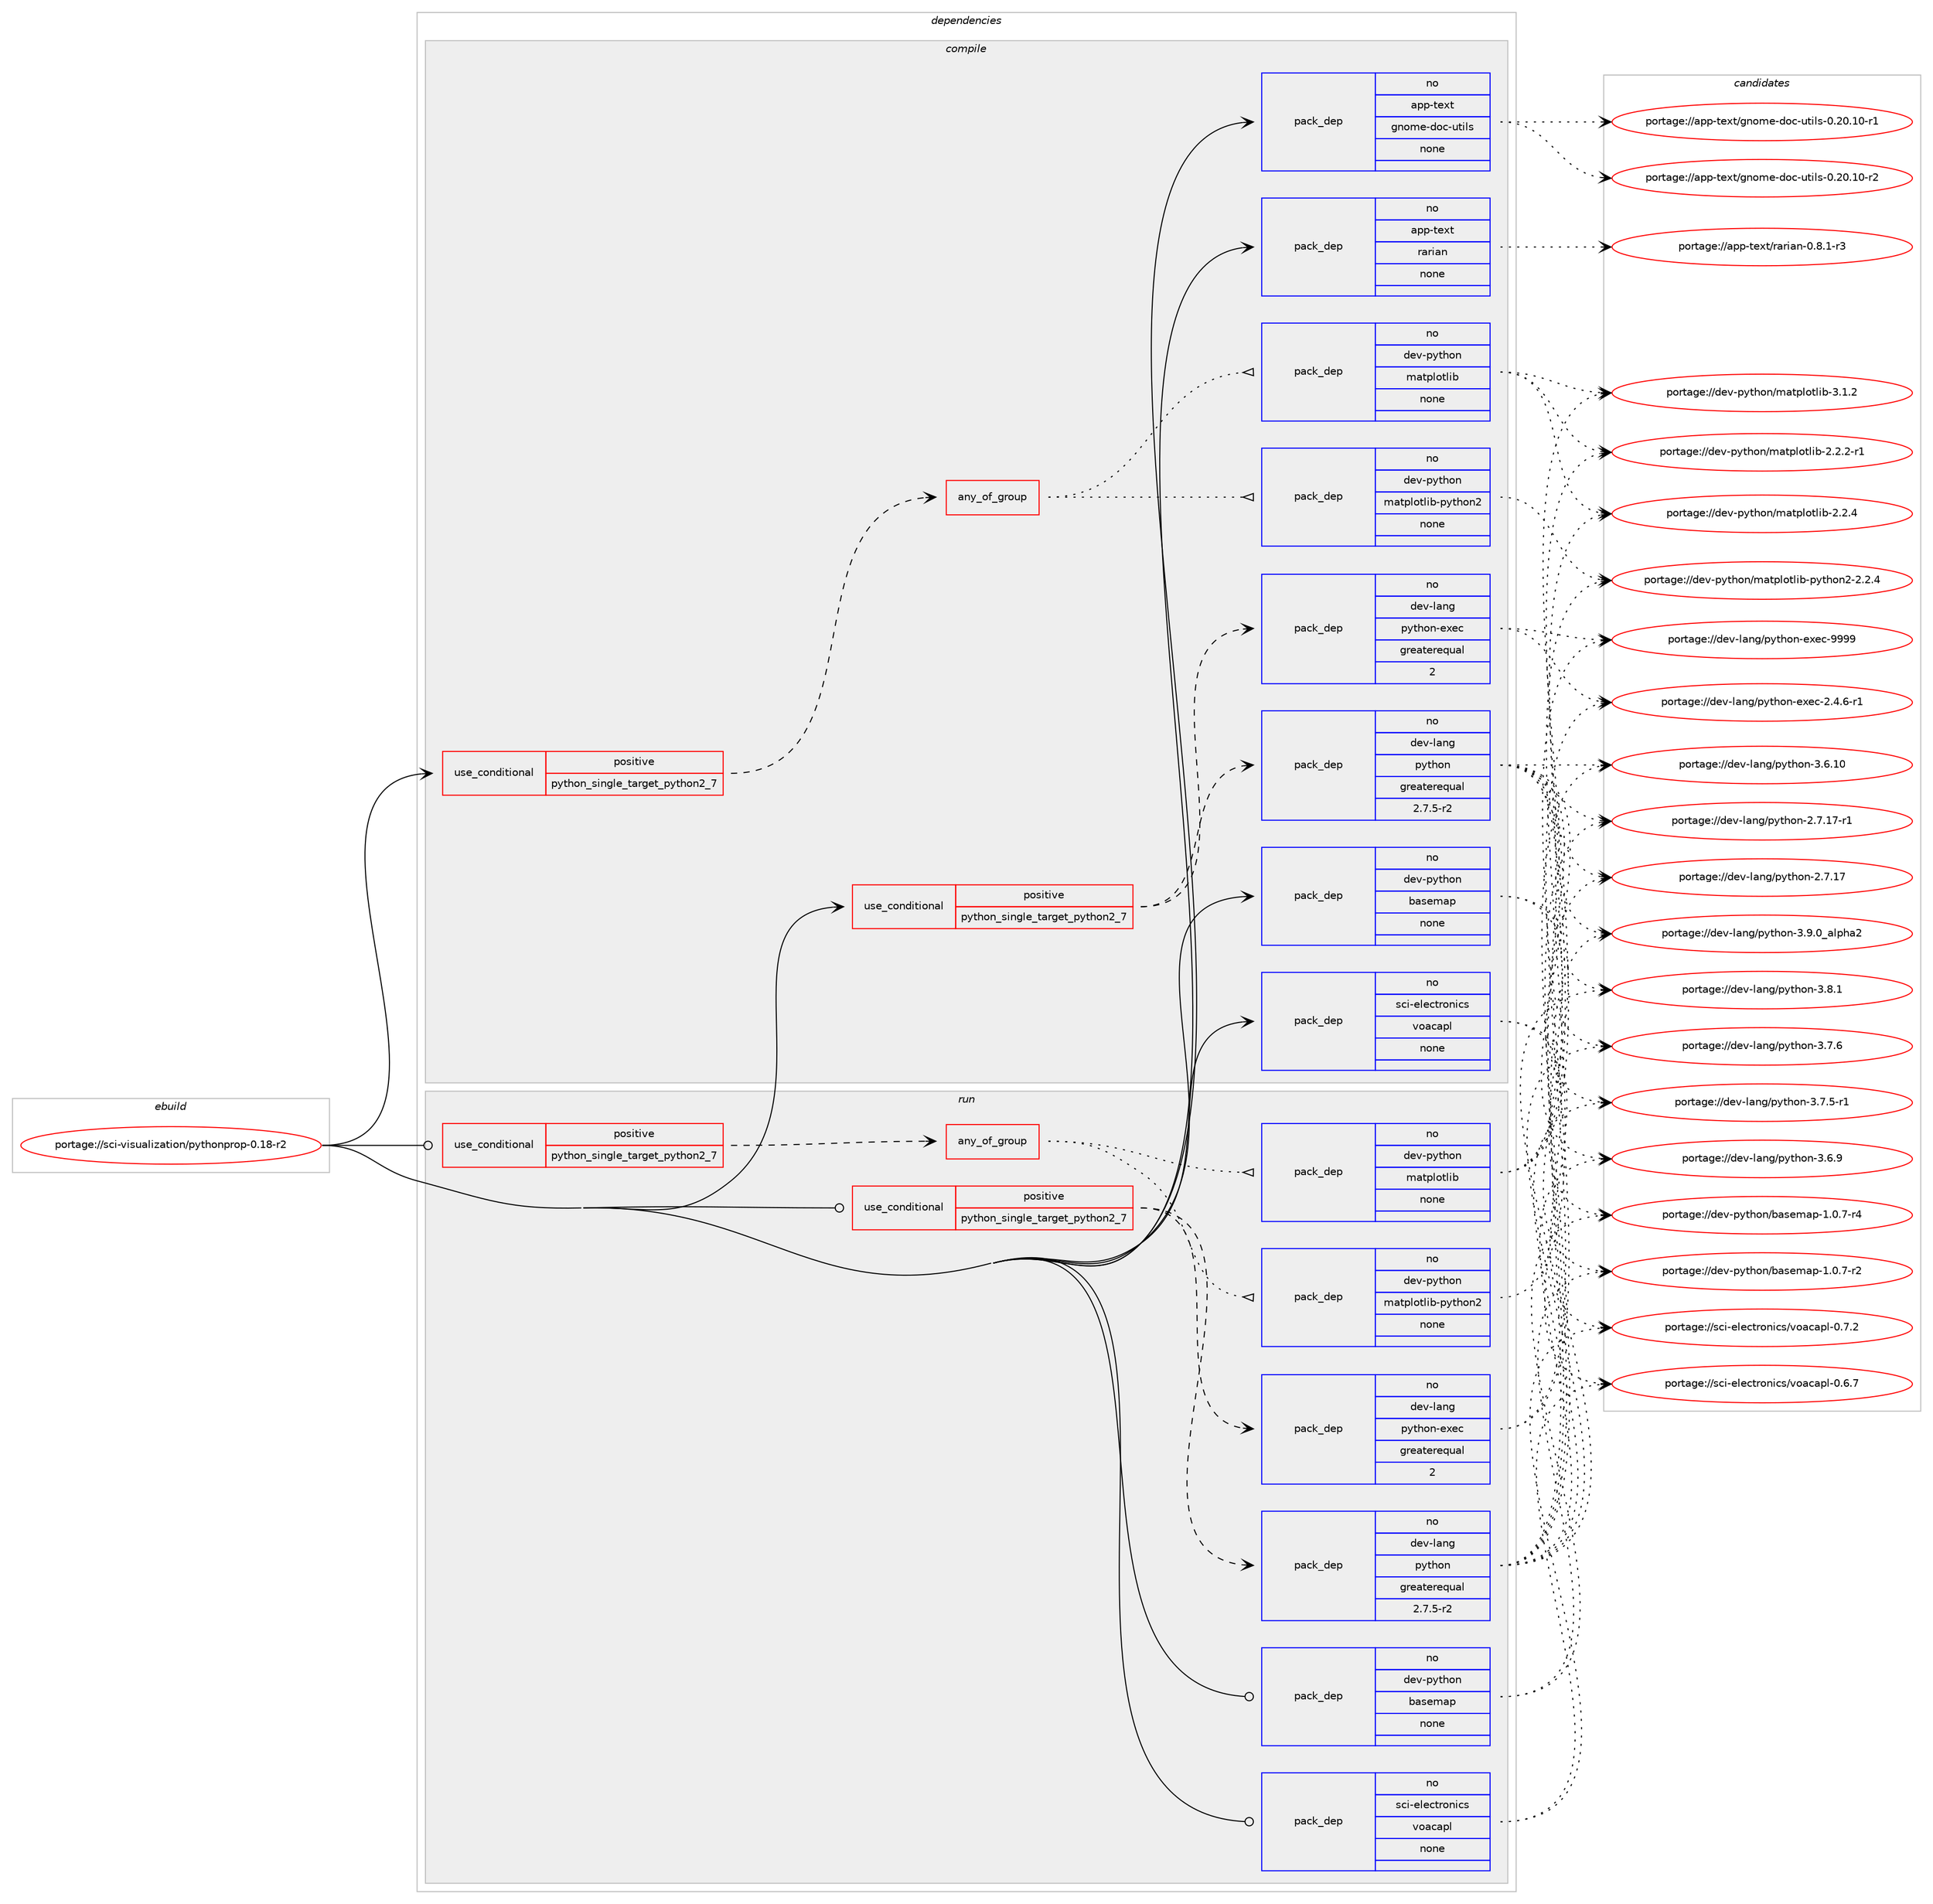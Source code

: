 digraph prolog {

# *************
# Graph options
# *************

newrank=true;
concentrate=true;
compound=true;
graph [rankdir=LR,fontname=Helvetica,fontsize=10,ranksep=1.5];#, ranksep=2.5, nodesep=0.2];
edge  [arrowhead=vee];
node  [fontname=Helvetica,fontsize=10];

# **********
# The ebuild
# **********

subgraph cluster_leftcol {
color=gray;
rank=same;
label=<<i>ebuild</i>>;
id [label="portage://sci-visualization/pythonprop-0.18-r2", color=red, width=4, href="../sci-visualization/pythonprop-0.18-r2.svg"];
}

# ****************
# The dependencies
# ****************

subgraph cluster_midcol {
color=gray;
label=<<i>dependencies</i>>;
subgraph cluster_compile {
fillcolor="#eeeeee";
style=filled;
label=<<i>compile</i>>;
subgraph cond9729 {
dependency47309 [label=<<TABLE BORDER="0" CELLBORDER="1" CELLSPACING="0" CELLPADDING="4"><TR><TD ROWSPAN="3" CELLPADDING="10">use_conditional</TD></TR><TR><TD>positive</TD></TR><TR><TD>python_single_target_python2_7</TD></TR></TABLE>>, shape=none, color=red];
subgraph any988 {
dependency47310 [label=<<TABLE BORDER="0" CELLBORDER="1" CELLSPACING="0" CELLPADDING="4"><TR><TD CELLPADDING="10">any_of_group</TD></TR></TABLE>>, shape=none, color=red];subgraph pack36544 {
dependency47311 [label=<<TABLE BORDER="0" CELLBORDER="1" CELLSPACING="0" CELLPADDING="4" WIDTH="220"><TR><TD ROWSPAN="6" CELLPADDING="30">pack_dep</TD></TR><TR><TD WIDTH="110">no</TD></TR><TR><TD>dev-python</TD></TR><TR><TD>matplotlib-python2</TD></TR><TR><TD>none</TD></TR><TR><TD></TD></TR></TABLE>>, shape=none, color=blue];
}
dependency47310:e -> dependency47311:w [weight=20,style="dotted",arrowhead="oinv"];
subgraph pack36545 {
dependency47312 [label=<<TABLE BORDER="0" CELLBORDER="1" CELLSPACING="0" CELLPADDING="4" WIDTH="220"><TR><TD ROWSPAN="6" CELLPADDING="30">pack_dep</TD></TR><TR><TD WIDTH="110">no</TD></TR><TR><TD>dev-python</TD></TR><TR><TD>matplotlib</TD></TR><TR><TD>none</TD></TR><TR><TD></TD></TR></TABLE>>, shape=none, color=blue];
}
dependency47310:e -> dependency47312:w [weight=20,style="dotted",arrowhead="oinv"];
}
dependency47309:e -> dependency47310:w [weight=20,style="dashed",arrowhead="vee"];
}
id:e -> dependency47309:w [weight=20,style="solid",arrowhead="vee"];
subgraph cond9730 {
dependency47313 [label=<<TABLE BORDER="0" CELLBORDER="1" CELLSPACING="0" CELLPADDING="4"><TR><TD ROWSPAN="3" CELLPADDING="10">use_conditional</TD></TR><TR><TD>positive</TD></TR><TR><TD>python_single_target_python2_7</TD></TR></TABLE>>, shape=none, color=red];
subgraph pack36546 {
dependency47314 [label=<<TABLE BORDER="0" CELLBORDER="1" CELLSPACING="0" CELLPADDING="4" WIDTH="220"><TR><TD ROWSPAN="6" CELLPADDING="30">pack_dep</TD></TR><TR><TD WIDTH="110">no</TD></TR><TR><TD>dev-lang</TD></TR><TR><TD>python</TD></TR><TR><TD>greaterequal</TD></TR><TR><TD>2.7.5-r2</TD></TR></TABLE>>, shape=none, color=blue];
}
dependency47313:e -> dependency47314:w [weight=20,style="dashed",arrowhead="vee"];
subgraph pack36547 {
dependency47315 [label=<<TABLE BORDER="0" CELLBORDER="1" CELLSPACING="0" CELLPADDING="4" WIDTH="220"><TR><TD ROWSPAN="6" CELLPADDING="30">pack_dep</TD></TR><TR><TD WIDTH="110">no</TD></TR><TR><TD>dev-lang</TD></TR><TR><TD>python-exec</TD></TR><TR><TD>greaterequal</TD></TR><TR><TD>2</TD></TR></TABLE>>, shape=none, color=blue];
}
dependency47313:e -> dependency47315:w [weight=20,style="dashed",arrowhead="vee"];
}
id:e -> dependency47313:w [weight=20,style="solid",arrowhead="vee"];
subgraph pack36548 {
dependency47316 [label=<<TABLE BORDER="0" CELLBORDER="1" CELLSPACING="0" CELLPADDING="4" WIDTH="220"><TR><TD ROWSPAN="6" CELLPADDING="30">pack_dep</TD></TR><TR><TD WIDTH="110">no</TD></TR><TR><TD>app-text</TD></TR><TR><TD>gnome-doc-utils</TD></TR><TR><TD>none</TD></TR><TR><TD></TD></TR></TABLE>>, shape=none, color=blue];
}
id:e -> dependency47316:w [weight=20,style="solid",arrowhead="vee"];
subgraph pack36549 {
dependency47317 [label=<<TABLE BORDER="0" CELLBORDER="1" CELLSPACING="0" CELLPADDING="4" WIDTH="220"><TR><TD ROWSPAN="6" CELLPADDING="30">pack_dep</TD></TR><TR><TD WIDTH="110">no</TD></TR><TR><TD>app-text</TD></TR><TR><TD>rarian</TD></TR><TR><TD>none</TD></TR><TR><TD></TD></TR></TABLE>>, shape=none, color=blue];
}
id:e -> dependency47317:w [weight=20,style="solid",arrowhead="vee"];
subgraph pack36550 {
dependency47318 [label=<<TABLE BORDER="0" CELLBORDER="1" CELLSPACING="0" CELLPADDING="4" WIDTH="220"><TR><TD ROWSPAN="6" CELLPADDING="30">pack_dep</TD></TR><TR><TD WIDTH="110">no</TD></TR><TR><TD>dev-python</TD></TR><TR><TD>basemap</TD></TR><TR><TD>none</TD></TR><TR><TD></TD></TR></TABLE>>, shape=none, color=blue];
}
id:e -> dependency47318:w [weight=20,style="solid",arrowhead="vee"];
subgraph pack36551 {
dependency47319 [label=<<TABLE BORDER="0" CELLBORDER="1" CELLSPACING="0" CELLPADDING="4" WIDTH="220"><TR><TD ROWSPAN="6" CELLPADDING="30">pack_dep</TD></TR><TR><TD WIDTH="110">no</TD></TR><TR><TD>sci-electronics</TD></TR><TR><TD>voacapl</TD></TR><TR><TD>none</TD></TR><TR><TD></TD></TR></TABLE>>, shape=none, color=blue];
}
id:e -> dependency47319:w [weight=20,style="solid",arrowhead="vee"];
}
subgraph cluster_compileandrun {
fillcolor="#eeeeee";
style=filled;
label=<<i>compile and run</i>>;
}
subgraph cluster_run {
fillcolor="#eeeeee";
style=filled;
label=<<i>run</i>>;
subgraph cond9731 {
dependency47320 [label=<<TABLE BORDER="0" CELLBORDER="1" CELLSPACING="0" CELLPADDING="4"><TR><TD ROWSPAN="3" CELLPADDING="10">use_conditional</TD></TR><TR><TD>positive</TD></TR><TR><TD>python_single_target_python2_7</TD></TR></TABLE>>, shape=none, color=red];
subgraph any989 {
dependency47321 [label=<<TABLE BORDER="0" CELLBORDER="1" CELLSPACING="0" CELLPADDING="4"><TR><TD CELLPADDING="10">any_of_group</TD></TR></TABLE>>, shape=none, color=red];subgraph pack36552 {
dependency47322 [label=<<TABLE BORDER="0" CELLBORDER="1" CELLSPACING="0" CELLPADDING="4" WIDTH="220"><TR><TD ROWSPAN="6" CELLPADDING="30">pack_dep</TD></TR><TR><TD WIDTH="110">no</TD></TR><TR><TD>dev-python</TD></TR><TR><TD>matplotlib-python2</TD></TR><TR><TD>none</TD></TR><TR><TD></TD></TR></TABLE>>, shape=none, color=blue];
}
dependency47321:e -> dependency47322:w [weight=20,style="dotted",arrowhead="oinv"];
subgraph pack36553 {
dependency47323 [label=<<TABLE BORDER="0" CELLBORDER="1" CELLSPACING="0" CELLPADDING="4" WIDTH="220"><TR><TD ROWSPAN="6" CELLPADDING="30">pack_dep</TD></TR><TR><TD WIDTH="110">no</TD></TR><TR><TD>dev-python</TD></TR><TR><TD>matplotlib</TD></TR><TR><TD>none</TD></TR><TR><TD></TD></TR></TABLE>>, shape=none, color=blue];
}
dependency47321:e -> dependency47323:w [weight=20,style="dotted",arrowhead="oinv"];
}
dependency47320:e -> dependency47321:w [weight=20,style="dashed",arrowhead="vee"];
}
id:e -> dependency47320:w [weight=20,style="solid",arrowhead="odot"];
subgraph cond9732 {
dependency47324 [label=<<TABLE BORDER="0" CELLBORDER="1" CELLSPACING="0" CELLPADDING="4"><TR><TD ROWSPAN="3" CELLPADDING="10">use_conditional</TD></TR><TR><TD>positive</TD></TR><TR><TD>python_single_target_python2_7</TD></TR></TABLE>>, shape=none, color=red];
subgraph pack36554 {
dependency47325 [label=<<TABLE BORDER="0" CELLBORDER="1" CELLSPACING="0" CELLPADDING="4" WIDTH="220"><TR><TD ROWSPAN="6" CELLPADDING="30">pack_dep</TD></TR><TR><TD WIDTH="110">no</TD></TR><TR><TD>dev-lang</TD></TR><TR><TD>python</TD></TR><TR><TD>greaterequal</TD></TR><TR><TD>2.7.5-r2</TD></TR></TABLE>>, shape=none, color=blue];
}
dependency47324:e -> dependency47325:w [weight=20,style="dashed",arrowhead="vee"];
subgraph pack36555 {
dependency47326 [label=<<TABLE BORDER="0" CELLBORDER="1" CELLSPACING="0" CELLPADDING="4" WIDTH="220"><TR><TD ROWSPAN="6" CELLPADDING="30">pack_dep</TD></TR><TR><TD WIDTH="110">no</TD></TR><TR><TD>dev-lang</TD></TR><TR><TD>python-exec</TD></TR><TR><TD>greaterequal</TD></TR><TR><TD>2</TD></TR></TABLE>>, shape=none, color=blue];
}
dependency47324:e -> dependency47326:w [weight=20,style="dashed",arrowhead="vee"];
}
id:e -> dependency47324:w [weight=20,style="solid",arrowhead="odot"];
subgraph pack36556 {
dependency47327 [label=<<TABLE BORDER="0" CELLBORDER="1" CELLSPACING="0" CELLPADDING="4" WIDTH="220"><TR><TD ROWSPAN="6" CELLPADDING="30">pack_dep</TD></TR><TR><TD WIDTH="110">no</TD></TR><TR><TD>dev-python</TD></TR><TR><TD>basemap</TD></TR><TR><TD>none</TD></TR><TR><TD></TD></TR></TABLE>>, shape=none, color=blue];
}
id:e -> dependency47327:w [weight=20,style="solid",arrowhead="odot"];
subgraph pack36557 {
dependency47328 [label=<<TABLE BORDER="0" CELLBORDER="1" CELLSPACING="0" CELLPADDING="4" WIDTH="220"><TR><TD ROWSPAN="6" CELLPADDING="30">pack_dep</TD></TR><TR><TD WIDTH="110">no</TD></TR><TR><TD>sci-electronics</TD></TR><TR><TD>voacapl</TD></TR><TR><TD>none</TD></TR><TR><TD></TD></TR></TABLE>>, shape=none, color=blue];
}
id:e -> dependency47328:w [weight=20,style="solid",arrowhead="odot"];
}
}

# **************
# The candidates
# **************

subgraph cluster_choices {
rank=same;
color=gray;
label=<<i>candidates</i>>;

subgraph choice36544 {
color=black;
nodesep=1;
choice100101118451121211161041111104710997116112108111116108105984511212111610411111050455046504652 [label="portage://dev-python/matplotlib-python2-2.2.4", color=red, width=4,href="../dev-python/matplotlib-python2-2.2.4.svg"];
dependency47311:e -> choice100101118451121211161041111104710997116112108111116108105984511212111610411111050455046504652:w [style=dotted,weight="100"];
}
subgraph choice36545 {
color=black;
nodesep=1;
choice10010111845112121116104111110471099711611210811111610810598455146494650 [label="portage://dev-python/matplotlib-3.1.2", color=red, width=4,href="../dev-python/matplotlib-3.1.2.svg"];
choice10010111845112121116104111110471099711611210811111610810598455046504652 [label="portage://dev-python/matplotlib-2.2.4", color=red, width=4,href="../dev-python/matplotlib-2.2.4.svg"];
choice100101118451121211161041111104710997116112108111116108105984550465046504511449 [label="portage://dev-python/matplotlib-2.2.2-r1", color=red, width=4,href="../dev-python/matplotlib-2.2.2-r1.svg"];
dependency47312:e -> choice10010111845112121116104111110471099711611210811111610810598455146494650:w [style=dotted,weight="100"];
dependency47312:e -> choice10010111845112121116104111110471099711611210811111610810598455046504652:w [style=dotted,weight="100"];
dependency47312:e -> choice100101118451121211161041111104710997116112108111116108105984550465046504511449:w [style=dotted,weight="100"];
}
subgraph choice36546 {
color=black;
nodesep=1;
choice10010111845108971101034711212111610411111045514657464895971081121049750 [label="portage://dev-lang/python-3.9.0_alpha2", color=red, width=4,href="../dev-lang/python-3.9.0_alpha2.svg"];
choice100101118451089711010347112121116104111110455146564649 [label="portage://dev-lang/python-3.8.1", color=red, width=4,href="../dev-lang/python-3.8.1.svg"];
choice100101118451089711010347112121116104111110455146554654 [label="portage://dev-lang/python-3.7.6", color=red, width=4,href="../dev-lang/python-3.7.6.svg"];
choice1001011184510897110103471121211161041111104551465546534511449 [label="portage://dev-lang/python-3.7.5-r1", color=red, width=4,href="../dev-lang/python-3.7.5-r1.svg"];
choice100101118451089711010347112121116104111110455146544657 [label="portage://dev-lang/python-3.6.9", color=red, width=4,href="../dev-lang/python-3.6.9.svg"];
choice10010111845108971101034711212111610411111045514654464948 [label="portage://dev-lang/python-3.6.10", color=red, width=4,href="../dev-lang/python-3.6.10.svg"];
choice100101118451089711010347112121116104111110455046554649554511449 [label="portage://dev-lang/python-2.7.17-r1", color=red, width=4,href="../dev-lang/python-2.7.17-r1.svg"];
choice10010111845108971101034711212111610411111045504655464955 [label="portage://dev-lang/python-2.7.17", color=red, width=4,href="../dev-lang/python-2.7.17.svg"];
dependency47314:e -> choice10010111845108971101034711212111610411111045514657464895971081121049750:w [style=dotted,weight="100"];
dependency47314:e -> choice100101118451089711010347112121116104111110455146564649:w [style=dotted,weight="100"];
dependency47314:e -> choice100101118451089711010347112121116104111110455146554654:w [style=dotted,weight="100"];
dependency47314:e -> choice1001011184510897110103471121211161041111104551465546534511449:w [style=dotted,weight="100"];
dependency47314:e -> choice100101118451089711010347112121116104111110455146544657:w [style=dotted,weight="100"];
dependency47314:e -> choice10010111845108971101034711212111610411111045514654464948:w [style=dotted,weight="100"];
dependency47314:e -> choice100101118451089711010347112121116104111110455046554649554511449:w [style=dotted,weight="100"];
dependency47314:e -> choice10010111845108971101034711212111610411111045504655464955:w [style=dotted,weight="100"];
}
subgraph choice36547 {
color=black;
nodesep=1;
choice10010111845108971101034711212111610411111045101120101994557575757 [label="portage://dev-lang/python-exec-9999", color=red, width=4,href="../dev-lang/python-exec-9999.svg"];
choice10010111845108971101034711212111610411111045101120101994550465246544511449 [label="portage://dev-lang/python-exec-2.4.6-r1", color=red, width=4,href="../dev-lang/python-exec-2.4.6-r1.svg"];
dependency47315:e -> choice10010111845108971101034711212111610411111045101120101994557575757:w [style=dotted,weight="100"];
dependency47315:e -> choice10010111845108971101034711212111610411111045101120101994550465246544511449:w [style=dotted,weight="100"];
}
subgraph choice36548 {
color=black;
nodesep=1;
choice97112112451161011201164710311011110910145100111994511711610510811545484650484649484511450 [label="portage://app-text/gnome-doc-utils-0.20.10-r2", color=red, width=4,href="../app-text/gnome-doc-utils-0.20.10-r2.svg"];
choice97112112451161011201164710311011110910145100111994511711610510811545484650484649484511449 [label="portage://app-text/gnome-doc-utils-0.20.10-r1", color=red, width=4,href="../app-text/gnome-doc-utils-0.20.10-r1.svg"];
dependency47316:e -> choice97112112451161011201164710311011110910145100111994511711610510811545484650484649484511450:w [style=dotted,weight="100"];
dependency47316:e -> choice97112112451161011201164710311011110910145100111994511711610510811545484650484649484511449:w [style=dotted,weight="100"];
}
subgraph choice36549 {
color=black;
nodesep=1;
choice97112112451161011201164711497114105971104548465646494511451 [label="portage://app-text/rarian-0.8.1-r3", color=red, width=4,href="../app-text/rarian-0.8.1-r3.svg"];
dependency47317:e -> choice97112112451161011201164711497114105971104548465646494511451:w [style=dotted,weight="100"];
}
subgraph choice36550 {
color=black;
nodesep=1;
choice10010111845112121116104111110479897115101109971124549464846554511452 [label="portage://dev-python/basemap-1.0.7-r4", color=red, width=4,href="../dev-python/basemap-1.0.7-r4.svg"];
choice10010111845112121116104111110479897115101109971124549464846554511450 [label="portage://dev-python/basemap-1.0.7-r2", color=red, width=4,href="../dev-python/basemap-1.0.7-r2.svg"];
dependency47318:e -> choice10010111845112121116104111110479897115101109971124549464846554511452:w [style=dotted,weight="100"];
dependency47318:e -> choice10010111845112121116104111110479897115101109971124549464846554511450:w [style=dotted,weight="100"];
}
subgraph choice36551 {
color=black;
nodesep=1;
choice1159910545101108101991161141111101059911547118111979997112108454846554650 [label="portage://sci-electronics/voacapl-0.7.2", color=red, width=4,href="../sci-electronics/voacapl-0.7.2.svg"];
choice1159910545101108101991161141111101059911547118111979997112108454846544655 [label="portage://sci-electronics/voacapl-0.6.7", color=red, width=4,href="../sci-electronics/voacapl-0.6.7.svg"];
dependency47319:e -> choice1159910545101108101991161141111101059911547118111979997112108454846554650:w [style=dotted,weight="100"];
dependency47319:e -> choice1159910545101108101991161141111101059911547118111979997112108454846544655:w [style=dotted,weight="100"];
}
subgraph choice36552 {
color=black;
nodesep=1;
choice100101118451121211161041111104710997116112108111116108105984511212111610411111050455046504652 [label="portage://dev-python/matplotlib-python2-2.2.4", color=red, width=4,href="../dev-python/matplotlib-python2-2.2.4.svg"];
dependency47322:e -> choice100101118451121211161041111104710997116112108111116108105984511212111610411111050455046504652:w [style=dotted,weight="100"];
}
subgraph choice36553 {
color=black;
nodesep=1;
choice10010111845112121116104111110471099711611210811111610810598455146494650 [label="portage://dev-python/matplotlib-3.1.2", color=red, width=4,href="../dev-python/matplotlib-3.1.2.svg"];
choice10010111845112121116104111110471099711611210811111610810598455046504652 [label="portage://dev-python/matplotlib-2.2.4", color=red, width=4,href="../dev-python/matplotlib-2.2.4.svg"];
choice100101118451121211161041111104710997116112108111116108105984550465046504511449 [label="portage://dev-python/matplotlib-2.2.2-r1", color=red, width=4,href="../dev-python/matplotlib-2.2.2-r1.svg"];
dependency47323:e -> choice10010111845112121116104111110471099711611210811111610810598455146494650:w [style=dotted,weight="100"];
dependency47323:e -> choice10010111845112121116104111110471099711611210811111610810598455046504652:w [style=dotted,weight="100"];
dependency47323:e -> choice100101118451121211161041111104710997116112108111116108105984550465046504511449:w [style=dotted,weight="100"];
}
subgraph choice36554 {
color=black;
nodesep=1;
choice10010111845108971101034711212111610411111045514657464895971081121049750 [label="portage://dev-lang/python-3.9.0_alpha2", color=red, width=4,href="../dev-lang/python-3.9.0_alpha2.svg"];
choice100101118451089711010347112121116104111110455146564649 [label="portage://dev-lang/python-3.8.1", color=red, width=4,href="../dev-lang/python-3.8.1.svg"];
choice100101118451089711010347112121116104111110455146554654 [label="portage://dev-lang/python-3.7.6", color=red, width=4,href="../dev-lang/python-3.7.6.svg"];
choice1001011184510897110103471121211161041111104551465546534511449 [label="portage://dev-lang/python-3.7.5-r1", color=red, width=4,href="../dev-lang/python-3.7.5-r1.svg"];
choice100101118451089711010347112121116104111110455146544657 [label="portage://dev-lang/python-3.6.9", color=red, width=4,href="../dev-lang/python-3.6.9.svg"];
choice10010111845108971101034711212111610411111045514654464948 [label="portage://dev-lang/python-3.6.10", color=red, width=4,href="../dev-lang/python-3.6.10.svg"];
choice100101118451089711010347112121116104111110455046554649554511449 [label="portage://dev-lang/python-2.7.17-r1", color=red, width=4,href="../dev-lang/python-2.7.17-r1.svg"];
choice10010111845108971101034711212111610411111045504655464955 [label="portage://dev-lang/python-2.7.17", color=red, width=4,href="../dev-lang/python-2.7.17.svg"];
dependency47325:e -> choice10010111845108971101034711212111610411111045514657464895971081121049750:w [style=dotted,weight="100"];
dependency47325:e -> choice100101118451089711010347112121116104111110455146564649:w [style=dotted,weight="100"];
dependency47325:e -> choice100101118451089711010347112121116104111110455146554654:w [style=dotted,weight="100"];
dependency47325:e -> choice1001011184510897110103471121211161041111104551465546534511449:w [style=dotted,weight="100"];
dependency47325:e -> choice100101118451089711010347112121116104111110455146544657:w [style=dotted,weight="100"];
dependency47325:e -> choice10010111845108971101034711212111610411111045514654464948:w [style=dotted,weight="100"];
dependency47325:e -> choice100101118451089711010347112121116104111110455046554649554511449:w [style=dotted,weight="100"];
dependency47325:e -> choice10010111845108971101034711212111610411111045504655464955:w [style=dotted,weight="100"];
}
subgraph choice36555 {
color=black;
nodesep=1;
choice10010111845108971101034711212111610411111045101120101994557575757 [label="portage://dev-lang/python-exec-9999", color=red, width=4,href="../dev-lang/python-exec-9999.svg"];
choice10010111845108971101034711212111610411111045101120101994550465246544511449 [label="portage://dev-lang/python-exec-2.4.6-r1", color=red, width=4,href="../dev-lang/python-exec-2.4.6-r1.svg"];
dependency47326:e -> choice10010111845108971101034711212111610411111045101120101994557575757:w [style=dotted,weight="100"];
dependency47326:e -> choice10010111845108971101034711212111610411111045101120101994550465246544511449:w [style=dotted,weight="100"];
}
subgraph choice36556 {
color=black;
nodesep=1;
choice10010111845112121116104111110479897115101109971124549464846554511452 [label="portage://dev-python/basemap-1.0.7-r4", color=red, width=4,href="../dev-python/basemap-1.0.7-r4.svg"];
choice10010111845112121116104111110479897115101109971124549464846554511450 [label="portage://dev-python/basemap-1.0.7-r2", color=red, width=4,href="../dev-python/basemap-1.0.7-r2.svg"];
dependency47327:e -> choice10010111845112121116104111110479897115101109971124549464846554511452:w [style=dotted,weight="100"];
dependency47327:e -> choice10010111845112121116104111110479897115101109971124549464846554511450:w [style=dotted,weight="100"];
}
subgraph choice36557 {
color=black;
nodesep=1;
choice1159910545101108101991161141111101059911547118111979997112108454846554650 [label="portage://sci-electronics/voacapl-0.7.2", color=red, width=4,href="../sci-electronics/voacapl-0.7.2.svg"];
choice1159910545101108101991161141111101059911547118111979997112108454846544655 [label="portage://sci-electronics/voacapl-0.6.7", color=red, width=4,href="../sci-electronics/voacapl-0.6.7.svg"];
dependency47328:e -> choice1159910545101108101991161141111101059911547118111979997112108454846554650:w [style=dotted,weight="100"];
dependency47328:e -> choice1159910545101108101991161141111101059911547118111979997112108454846544655:w [style=dotted,weight="100"];
}
}

}
